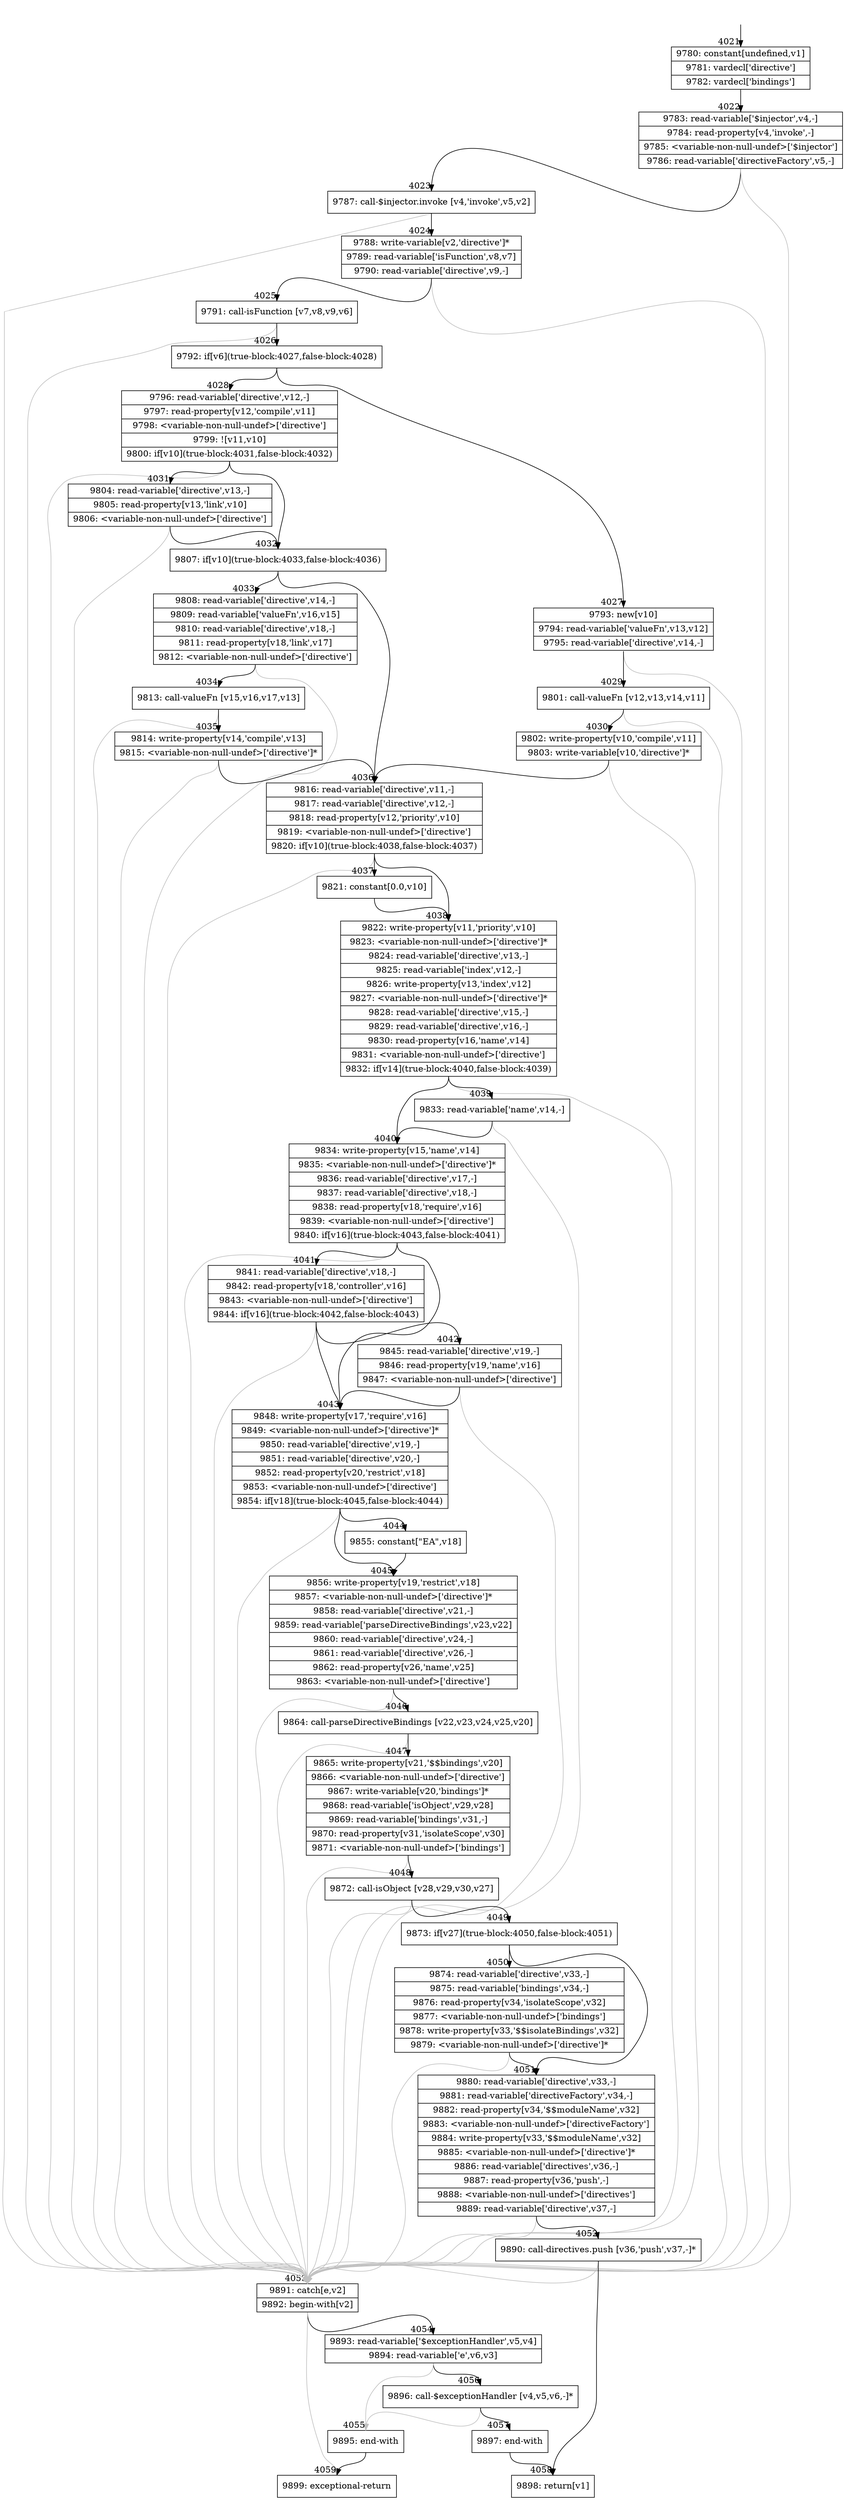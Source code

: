 digraph {
rankdir="TD"
BB_entry341[shape=none,label=""];
BB_entry341 -> BB4021 [tailport=s, headport=n, headlabel="    4021"]
BB4021 [shape=record label="{9780: constant[undefined,v1]|9781: vardecl['directive']|9782: vardecl['bindings']}" ] 
BB4021 -> BB4022 [tailport=s, headport=n, headlabel="      4022"]
BB4022 [shape=record label="{9783: read-variable['$injector',v4,-]|9784: read-property[v4,'invoke',-]|9785: \<variable-non-null-undef\>['$injector']|9786: read-variable['directiveFactory',v5,-]}" ] 
BB4022 -> BB4023 [tailport=s, headport=n, headlabel="      4023"]
BB4022 -> BB4053 [tailport=s, headport=n, color=gray, headlabel="      4053"]
BB4023 [shape=record label="{9787: call-$injector.invoke [v4,'invoke',v5,v2]}" ] 
BB4023 -> BB4024 [tailport=s, headport=n, headlabel="      4024"]
BB4023 -> BB4053 [tailport=s, headport=n, color=gray]
BB4024 [shape=record label="{9788: write-variable[v2,'directive']*|9789: read-variable['isFunction',v8,v7]|9790: read-variable['directive',v9,-]}" ] 
BB4024 -> BB4025 [tailport=s, headport=n, headlabel="      4025"]
BB4024 -> BB4053 [tailport=s, headport=n, color=gray]
BB4025 [shape=record label="{9791: call-isFunction [v7,v8,v9,v6]}" ] 
BB4025 -> BB4026 [tailport=s, headport=n, headlabel="      4026"]
BB4025 -> BB4053 [tailport=s, headport=n, color=gray]
BB4026 [shape=record label="{9792: if[v6](true-block:4027,false-block:4028)}" ] 
BB4026 -> BB4027 [tailport=s, headport=n, headlabel="      4027"]
BB4026 -> BB4028 [tailport=s, headport=n, headlabel="      4028"]
BB4027 [shape=record label="{9793: new[v10]|9794: read-variable['valueFn',v13,v12]|9795: read-variable['directive',v14,-]}" ] 
BB4027 -> BB4029 [tailport=s, headport=n, headlabel="      4029"]
BB4027 -> BB4053 [tailport=s, headport=n, color=gray]
BB4028 [shape=record label="{9796: read-variable['directive',v12,-]|9797: read-property[v12,'compile',v11]|9798: \<variable-non-null-undef\>['directive']|9799: ![v11,v10]|9800: if[v10](true-block:4031,false-block:4032)}" ] 
BB4028 -> BB4032 [tailport=s, headport=n, headlabel="      4032"]
BB4028 -> BB4031 [tailport=s, headport=n, headlabel="      4031"]
BB4028 -> BB4053 [tailport=s, headport=n, color=gray]
BB4029 [shape=record label="{9801: call-valueFn [v12,v13,v14,v11]}" ] 
BB4029 -> BB4030 [tailport=s, headport=n, headlabel="      4030"]
BB4029 -> BB4053 [tailport=s, headport=n, color=gray]
BB4030 [shape=record label="{9802: write-property[v10,'compile',v11]|9803: write-variable[v10,'directive']*}" ] 
BB4030 -> BB4036 [tailport=s, headport=n, headlabel="      4036"]
BB4030 -> BB4053 [tailport=s, headport=n, color=gray]
BB4031 [shape=record label="{9804: read-variable['directive',v13,-]|9805: read-property[v13,'link',v10]|9806: \<variable-non-null-undef\>['directive']}" ] 
BB4031 -> BB4032 [tailport=s, headport=n]
BB4031 -> BB4053 [tailport=s, headport=n, color=gray]
BB4032 [shape=record label="{9807: if[v10](true-block:4033,false-block:4036)}" ] 
BB4032 -> BB4033 [tailport=s, headport=n, headlabel="      4033"]
BB4032 -> BB4036 [tailport=s, headport=n]
BB4033 [shape=record label="{9808: read-variable['directive',v14,-]|9809: read-variable['valueFn',v16,v15]|9810: read-variable['directive',v18,-]|9811: read-property[v18,'link',v17]|9812: \<variable-non-null-undef\>['directive']}" ] 
BB4033 -> BB4034 [tailport=s, headport=n, headlabel="      4034"]
BB4033 -> BB4053 [tailport=s, headport=n, color=gray]
BB4034 [shape=record label="{9813: call-valueFn [v15,v16,v17,v13]}" ] 
BB4034 -> BB4035 [tailport=s, headport=n, headlabel="      4035"]
BB4034 -> BB4053 [tailport=s, headport=n, color=gray]
BB4035 [shape=record label="{9814: write-property[v14,'compile',v13]|9815: \<variable-non-null-undef\>['directive']*}" ] 
BB4035 -> BB4036 [tailport=s, headport=n]
BB4035 -> BB4053 [tailport=s, headport=n, color=gray]
BB4036 [shape=record label="{9816: read-variable['directive',v11,-]|9817: read-variable['directive',v12,-]|9818: read-property[v12,'priority',v10]|9819: \<variable-non-null-undef\>['directive']|9820: if[v10](true-block:4038,false-block:4037)}" ] 
BB4036 -> BB4038 [tailport=s, headport=n, headlabel="      4038"]
BB4036 -> BB4037 [tailport=s, headport=n, headlabel="      4037"]
BB4036 -> BB4053 [tailport=s, headport=n, color=gray]
BB4037 [shape=record label="{9821: constant[0.0,v10]}" ] 
BB4037 -> BB4038 [tailport=s, headport=n]
BB4038 [shape=record label="{9822: write-property[v11,'priority',v10]|9823: \<variable-non-null-undef\>['directive']*|9824: read-variable['directive',v13,-]|9825: read-variable['index',v12,-]|9826: write-property[v13,'index',v12]|9827: \<variable-non-null-undef\>['directive']*|9828: read-variable['directive',v15,-]|9829: read-variable['directive',v16,-]|9830: read-property[v16,'name',v14]|9831: \<variable-non-null-undef\>['directive']|9832: if[v14](true-block:4040,false-block:4039)}" ] 
BB4038 -> BB4040 [tailport=s, headport=n, headlabel="      4040"]
BB4038 -> BB4039 [tailport=s, headport=n, headlabel="      4039"]
BB4038 -> BB4053 [tailport=s, headport=n, color=gray]
BB4039 [shape=record label="{9833: read-variable['name',v14,-]}" ] 
BB4039 -> BB4040 [tailport=s, headport=n]
BB4039 -> BB4053 [tailport=s, headport=n, color=gray]
BB4040 [shape=record label="{9834: write-property[v15,'name',v14]|9835: \<variable-non-null-undef\>['directive']*|9836: read-variable['directive',v17,-]|9837: read-variable['directive',v18,-]|9838: read-property[v18,'require',v16]|9839: \<variable-non-null-undef\>['directive']|9840: if[v16](true-block:4043,false-block:4041)}" ] 
BB4040 -> BB4043 [tailport=s, headport=n, headlabel="      4043"]
BB4040 -> BB4041 [tailport=s, headport=n, headlabel="      4041"]
BB4040 -> BB4053 [tailport=s, headport=n, color=gray]
BB4041 [shape=record label="{9841: read-variable['directive',v18,-]|9842: read-property[v18,'controller',v16]|9843: \<variable-non-null-undef\>['directive']|9844: if[v16](true-block:4042,false-block:4043)}" ] 
BB4041 -> BB4043 [tailport=s, headport=n]
BB4041 -> BB4042 [tailport=s, headport=n, headlabel="      4042"]
BB4041 -> BB4053 [tailport=s, headport=n, color=gray]
BB4042 [shape=record label="{9845: read-variable['directive',v19,-]|9846: read-property[v19,'name',v16]|9847: \<variable-non-null-undef\>['directive']}" ] 
BB4042 -> BB4043 [tailport=s, headport=n]
BB4042 -> BB4053 [tailport=s, headport=n, color=gray]
BB4043 [shape=record label="{9848: write-property[v17,'require',v16]|9849: \<variable-non-null-undef\>['directive']*|9850: read-variable['directive',v19,-]|9851: read-variable['directive',v20,-]|9852: read-property[v20,'restrict',v18]|9853: \<variable-non-null-undef\>['directive']|9854: if[v18](true-block:4045,false-block:4044)}" ] 
BB4043 -> BB4045 [tailport=s, headport=n, headlabel="      4045"]
BB4043 -> BB4044 [tailport=s, headport=n, headlabel="      4044"]
BB4043 -> BB4053 [tailport=s, headport=n, color=gray]
BB4044 [shape=record label="{9855: constant[\"EA\",v18]}" ] 
BB4044 -> BB4045 [tailport=s, headport=n]
BB4045 [shape=record label="{9856: write-property[v19,'restrict',v18]|9857: \<variable-non-null-undef\>['directive']*|9858: read-variable['directive',v21,-]|9859: read-variable['parseDirectiveBindings',v23,v22]|9860: read-variable['directive',v24,-]|9861: read-variable['directive',v26,-]|9862: read-property[v26,'name',v25]|9863: \<variable-non-null-undef\>['directive']}" ] 
BB4045 -> BB4046 [tailport=s, headport=n, headlabel="      4046"]
BB4045 -> BB4053 [tailport=s, headport=n, color=gray]
BB4046 [shape=record label="{9864: call-parseDirectiveBindings [v22,v23,v24,v25,v20]}" ] 
BB4046 -> BB4047 [tailport=s, headport=n, headlabel="      4047"]
BB4046 -> BB4053 [tailport=s, headport=n, color=gray]
BB4047 [shape=record label="{9865: write-property[v21,'$$bindings',v20]|9866: \<variable-non-null-undef\>['directive']|9867: write-variable[v20,'bindings']*|9868: read-variable['isObject',v29,v28]|9869: read-variable['bindings',v31,-]|9870: read-property[v31,'isolateScope',v30]|9871: \<variable-non-null-undef\>['bindings']}" ] 
BB4047 -> BB4048 [tailport=s, headport=n, headlabel="      4048"]
BB4047 -> BB4053 [tailport=s, headport=n, color=gray]
BB4048 [shape=record label="{9872: call-isObject [v28,v29,v30,v27]}" ] 
BB4048 -> BB4049 [tailport=s, headport=n, headlabel="      4049"]
BB4048 -> BB4053 [tailport=s, headport=n, color=gray]
BB4049 [shape=record label="{9873: if[v27](true-block:4050,false-block:4051)}" ] 
BB4049 -> BB4050 [tailport=s, headport=n, headlabel="      4050"]
BB4049 -> BB4051 [tailport=s, headport=n, headlabel="      4051"]
BB4050 [shape=record label="{9874: read-variable['directive',v33,-]|9875: read-variable['bindings',v34,-]|9876: read-property[v34,'isolateScope',v32]|9877: \<variable-non-null-undef\>['bindings']|9878: write-property[v33,'$$isolateBindings',v32]|9879: \<variable-non-null-undef\>['directive']*}" ] 
BB4050 -> BB4051 [tailport=s, headport=n]
BB4050 -> BB4053 [tailport=s, headport=n, color=gray]
BB4051 [shape=record label="{9880: read-variable['directive',v33,-]|9881: read-variable['directiveFactory',v34,-]|9882: read-property[v34,'$$moduleName',v32]|9883: \<variable-non-null-undef\>['directiveFactory']|9884: write-property[v33,'$$moduleName',v32]|9885: \<variable-non-null-undef\>['directive']*|9886: read-variable['directives',v36,-]|9887: read-property[v36,'push',-]|9888: \<variable-non-null-undef\>['directives']|9889: read-variable['directive',v37,-]}" ] 
BB4051 -> BB4052 [tailport=s, headport=n, headlabel="      4052"]
BB4051 -> BB4053 [tailport=s, headport=n, color=gray]
BB4052 [shape=record label="{9890: call-directives.push [v36,'push',v37,-]*}" ] 
BB4052 -> BB4058 [tailport=s, headport=n, headlabel="      4058"]
BB4052 -> BB4053 [tailport=s, headport=n, color=gray]
BB4053 [shape=record label="{9891: catch[e,v2]|9892: begin-with[v2]}" ] 
BB4053 -> BB4054 [tailport=s, headport=n, headlabel="      4054"]
BB4053 -> BB4059 [tailport=s, headport=n, color=gray, headlabel="      4059"]
BB4054 [shape=record label="{9893: read-variable['$exceptionHandler',v5,v4]|9894: read-variable['e',v6,v3]}" ] 
BB4054 -> BB4056 [tailport=s, headport=n, headlabel="      4056"]
BB4054 -> BB4055 [tailport=s, headport=n, color=gray, headlabel="      4055"]
BB4055 [shape=record label="{9895: end-with}" ] 
BB4055 -> BB4059 [tailport=s, headport=n]
BB4056 [shape=record label="{9896: call-$exceptionHandler [v4,v5,v6,-]*}" ] 
BB4056 -> BB4057 [tailport=s, headport=n, headlabel="      4057"]
BB4056 -> BB4055 [tailport=s, headport=n, color=gray]
BB4057 [shape=record label="{9897: end-with}" ] 
BB4057 -> BB4058 [tailport=s, headport=n]
BB4058 [shape=record label="{9898: return[v1]}" ] 
BB4059 [shape=record label="{9899: exceptional-return}" ] 
//#$~ 6962
}

